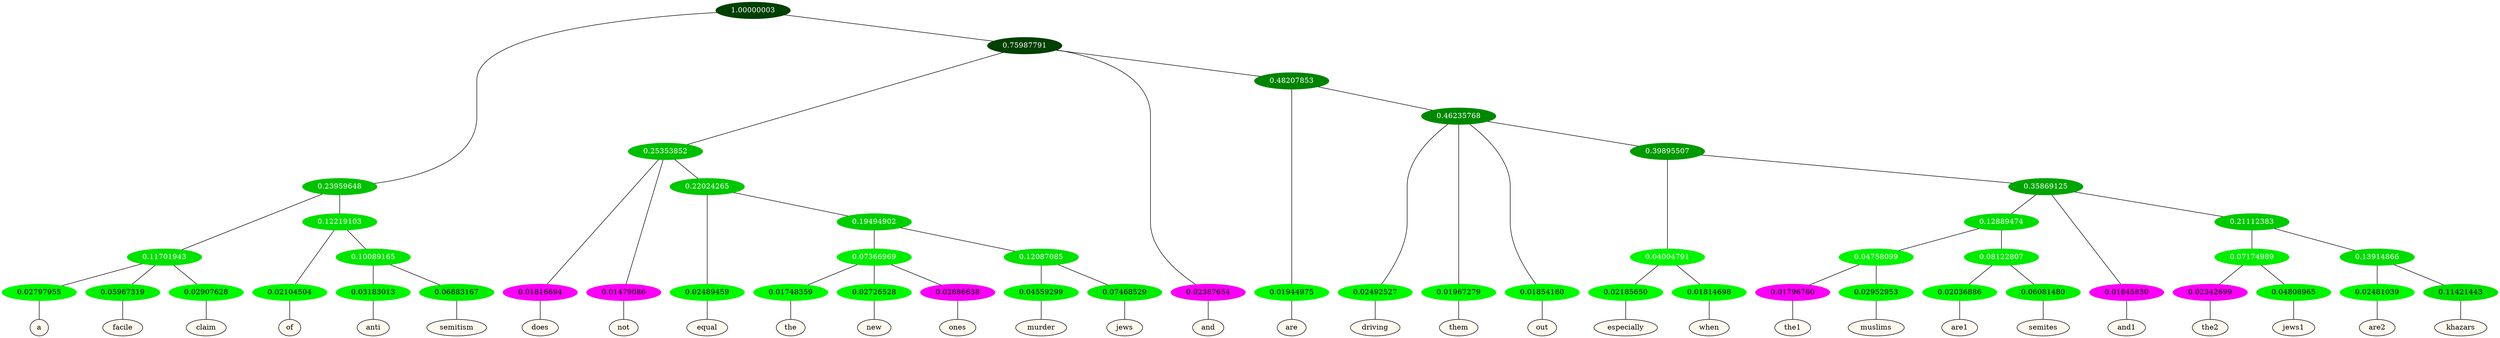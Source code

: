 graph {
	node [format=png height=0.15 nodesep=0.001 ordering=out overlap=prism overlap_scaling=0.01 ranksep=0.001 ratio=0.2 style=filled width=0.15]
	{
		rank=same
		a_w_8 [label=a color=black fillcolor=floralwhite style="filled,solid"]
		a_w_9 [label=facile color=black fillcolor=floralwhite style="filled,solid"]
		a_w_10 [label=claim color=black fillcolor=floralwhite style="filled,solid"]
		a_w_11 [label=of color=black fillcolor=floralwhite style="filled,solid"]
		a_w_18 [label=anti color=black fillcolor=floralwhite style="filled,solid"]
		a_w_19 [label=semitism color=black fillcolor=floralwhite style="filled,solid"]
		a_w_13 [label=does color=black fillcolor=floralwhite style="filled,solid"]
		a_w_14 [label=not color=black fillcolor=floralwhite style="filled,solid"]
		a_w_20 [label=equal color=black fillcolor=floralwhite style="filled,solid"]
		a_w_30 [label=the color=black fillcolor=floralwhite style="filled,solid"]
		a_w_31 [label=new color=black fillcolor=floralwhite style="filled,solid"]
		a_w_32 [label=ones color=black fillcolor=floralwhite style="filled,solid"]
		a_w_33 [label=murder color=black fillcolor=floralwhite style="filled,solid"]
		a_w_34 [label=jews color=black fillcolor=floralwhite style="filled,solid"]
		a_w_6 [label=and color=black fillcolor=floralwhite style="filled,solid"]
		a_w_16 [label=are color=black fillcolor=floralwhite style="filled,solid"]
		a_w_22 [label=driving color=black fillcolor=floralwhite style="filled,solid"]
		a_w_23 [label=them color=black fillcolor=floralwhite style="filled,solid"]
		a_w_24 [label=out color=black fillcolor=floralwhite style="filled,solid"]
		a_w_35 [label=especially color=black fillcolor=floralwhite style="filled,solid"]
		a_w_36 [label=when color=black fillcolor=floralwhite style="filled,solid"]
		a_w_44 [label=the1 color=black fillcolor=floralwhite style="filled,solid"]
		a_w_45 [label=muslims color=black fillcolor=floralwhite style="filled,solid"]
		a_w_46 [label=are1 color=black fillcolor=floralwhite style="filled,solid"]
		a_w_47 [label=semites color=black fillcolor=floralwhite style="filled,solid"]
		a_w_38 [label=and1 color=black fillcolor=floralwhite style="filled,solid"]
		a_w_48 [label=the2 color=black fillcolor=floralwhite style="filled,solid"]
		a_w_49 [label=jews1 color=black fillcolor=floralwhite style="filled,solid"]
		a_w_50 [label=are2 color=black fillcolor=floralwhite style="filled,solid"]
		a_w_51 [label=khazars color=black fillcolor=floralwhite style="filled,solid"]
	}
	a_n_8 -- a_w_8
	a_n_9 -- a_w_9
	a_n_10 -- a_w_10
	a_n_11 -- a_w_11
	a_n_18 -- a_w_18
	a_n_19 -- a_w_19
	a_n_13 -- a_w_13
	a_n_14 -- a_w_14
	a_n_20 -- a_w_20
	a_n_30 -- a_w_30
	a_n_31 -- a_w_31
	a_n_32 -- a_w_32
	a_n_33 -- a_w_33
	a_n_34 -- a_w_34
	a_n_6 -- a_w_6
	a_n_16 -- a_w_16
	a_n_22 -- a_w_22
	a_n_23 -- a_w_23
	a_n_24 -- a_w_24
	a_n_35 -- a_w_35
	a_n_36 -- a_w_36
	a_n_44 -- a_w_44
	a_n_45 -- a_w_45
	a_n_46 -- a_w_46
	a_n_47 -- a_w_47
	a_n_38 -- a_w_38
	a_n_48 -- a_w_48
	a_n_49 -- a_w_49
	a_n_50 -- a_w_50
	a_n_51 -- a_w_51
	{
		rank=same
		a_n_8 [label=0.02797955 color="0.334 1.000 0.972" fontcolor=black]
		a_n_9 [label=0.05967319 color="0.334 1.000 0.940" fontcolor=black]
		a_n_10 [label=0.02907628 color="0.334 1.000 0.971" fontcolor=black]
		a_n_11 [label=0.02104504 color="0.334 1.000 0.979" fontcolor=black]
		a_n_18 [label=0.03183013 color="0.334 1.000 0.968" fontcolor=black]
		a_n_19 [label=0.06883167 color="0.334 1.000 0.931" fontcolor=black]
		a_n_13 [label=0.01816694 color="0.835 1.000 0.982" fontcolor=black]
		a_n_14 [label=0.01479086 color="0.835 1.000 0.985" fontcolor=black]
		a_n_20 [label=0.02489459 color="0.334 1.000 0.975" fontcolor=black]
		a_n_30 [label=0.01748359 color="0.334 1.000 0.983" fontcolor=black]
		a_n_31 [label=0.02726528 color="0.334 1.000 0.973" fontcolor=black]
		a_n_32 [label=0.02886638 color="0.835 1.000 0.971" fontcolor=black]
		a_n_33 [label=0.04559299 color="0.334 1.000 0.954" fontcolor=black]
		a_n_34 [label=0.07468529 color="0.334 1.000 0.925" fontcolor=black]
		a_n_6 [label=0.02387654 color="0.835 1.000 0.976" fontcolor=black]
		a_n_16 [label=0.01944975 color="0.334 1.000 0.981" fontcolor=black]
		a_n_22 [label=0.02492527 color="0.334 1.000 0.975" fontcolor=black]
		a_n_23 [label=0.01967279 color="0.334 1.000 0.980" fontcolor=black]
		a_n_24 [label=0.01854180 color="0.334 1.000 0.981" fontcolor=black]
		a_n_35 [label=0.02185650 color="0.334 1.000 0.978" fontcolor=black]
		a_n_36 [label=0.01814698 color="0.334 1.000 0.982" fontcolor=black]
		a_n_44 [label=0.01796760 color="0.835 1.000 0.982" fontcolor=black]
		a_n_45 [label=0.02952953 color="0.334 1.000 0.970" fontcolor=black]
		a_n_46 [label=0.02036886 color="0.334 1.000 0.980" fontcolor=black]
		a_n_47 [label=0.06081480 color="0.334 1.000 0.939" fontcolor=black]
		a_n_38 [label=0.01845830 color="0.835 1.000 0.982" fontcolor=black]
		a_n_48 [label=0.02342699 color="0.835 1.000 0.977" fontcolor=black]
		a_n_49 [label=0.04808965 color="0.334 1.000 0.952" fontcolor=black]
		a_n_50 [label=0.02481039 color="0.334 1.000 0.975" fontcolor=black]
		a_n_51 [label=0.11421443 color="0.334 1.000 0.886" fontcolor=black]
	}
	a_n_0 [label=1.00000003 color="0.334 1.000 0.250" fontcolor=grey99]
	a_n_1 [label=0.23959648 color="0.334 1.000 0.760" fontcolor=grey99]
	a_n_0 -- a_n_1
	a_n_2 [label=0.75987791 color="0.334 1.000 0.250" fontcolor=grey99]
	a_n_0 -- a_n_2
	a_n_3 [label=0.11701943 color="0.334 1.000 0.883" fontcolor=grey99]
	a_n_1 -- a_n_3
	a_n_4 [label=0.12219103 color="0.334 1.000 0.878" fontcolor=grey99]
	a_n_1 -- a_n_4
	a_n_5 [label=0.25353852 color="0.334 1.000 0.746" fontcolor=grey99]
	a_n_2 -- a_n_5
	a_n_2 -- a_n_6
	a_n_7 [label=0.48207853 color="0.334 1.000 0.518" fontcolor=grey99]
	a_n_2 -- a_n_7
	a_n_3 -- a_n_8
	a_n_3 -- a_n_9
	a_n_3 -- a_n_10
	a_n_4 -- a_n_11
	a_n_12 [label=0.10089165 color="0.334 1.000 0.899" fontcolor=grey99]
	a_n_4 -- a_n_12
	a_n_5 -- a_n_13
	a_n_5 -- a_n_14
	a_n_15 [label=0.22024265 color="0.334 1.000 0.780" fontcolor=grey99]
	a_n_5 -- a_n_15
	a_n_7 -- a_n_16
	a_n_17 [label=0.46235768 color="0.334 1.000 0.538" fontcolor=grey99]
	a_n_7 -- a_n_17
	a_n_12 -- a_n_18
	a_n_12 -- a_n_19
	a_n_15 -- a_n_20
	a_n_21 [label=0.19494902 color="0.334 1.000 0.805" fontcolor=grey99]
	a_n_15 -- a_n_21
	a_n_17 -- a_n_22
	a_n_17 -- a_n_23
	a_n_17 -- a_n_24
	a_n_25 [label=0.39895507 color="0.334 1.000 0.601" fontcolor=grey99]
	a_n_17 -- a_n_25
	a_n_26 [label=0.07366969 color="0.334 1.000 0.926" fontcolor=grey99]
	a_n_21 -- a_n_26
	a_n_27 [label=0.12087085 color="0.334 1.000 0.879" fontcolor=grey99]
	a_n_21 -- a_n_27
	a_n_28 [label=0.04004791 color="0.334 1.000 0.960" fontcolor=grey99]
	a_n_25 -- a_n_28
	a_n_29 [label=0.35869125 color="0.334 1.000 0.641" fontcolor=grey99]
	a_n_25 -- a_n_29
	a_n_26 -- a_n_30
	a_n_26 -- a_n_31
	a_n_26 -- a_n_32
	a_n_27 -- a_n_33
	a_n_27 -- a_n_34
	a_n_28 -- a_n_35
	a_n_28 -- a_n_36
	a_n_37 [label=0.12889474 color="0.334 1.000 0.871" fontcolor=grey99]
	a_n_29 -- a_n_37
	a_n_29 -- a_n_38
	a_n_39 [label=0.21112383 color="0.334 1.000 0.789" fontcolor=grey99]
	a_n_29 -- a_n_39
	a_n_40 [label=0.04758099 color="0.334 1.000 0.952" fontcolor=grey99]
	a_n_37 -- a_n_40
	a_n_41 [label=0.08122807 color="0.334 1.000 0.919" fontcolor=grey99]
	a_n_37 -- a_n_41
	a_n_42 [label=0.07174989 color="0.334 1.000 0.928" fontcolor=grey99]
	a_n_39 -- a_n_42
	a_n_43 [label=0.13914866 color="0.334 1.000 0.861" fontcolor=grey99]
	a_n_39 -- a_n_43
	a_n_40 -- a_n_44
	a_n_40 -- a_n_45
	a_n_41 -- a_n_46
	a_n_41 -- a_n_47
	a_n_42 -- a_n_48
	a_n_42 -- a_n_49
	a_n_43 -- a_n_50
	a_n_43 -- a_n_51
}
